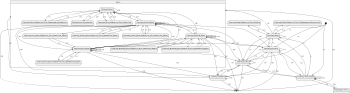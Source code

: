 @startuml
'https://plantuml.com/state-diagram
skinparam style strictuml
hide empty members

scale 350 width
[*] --> Страница_Входа : C0
[*] --> Страница_О_Нас : C1
[*] --> Страница_Контакты : C2
[*] --> Страница_Регистрации : C3

Страница_Входа --> Страница_Входа : C4
Страница_Входа -down-> Страница_О_Нас : C5
Страница_Входа -right-> Страница_Контакты : C6
Страница_Входа -down-> Страница_Регистрации : C7
Страница_Входа -up-> Меню : C8

Страница_О_Нас --> Страница_О_Нас : C9
Страница_О_Нас --> Страница_Входа : C10
Страница_О_Нас --> Страница_Регистрации : C11
Страница_О_Нас --> Страница_Контакты : C12
Страница_О_Нас --> Страница_Профиля : C13

Страница_Контакты --> Страница_О_Нас : C14
Страница_Контакты --> Страница_Входа : C15
Страница_Контакты --> Страница_Регистрации : C16
Страница_Контакты --> Страница_Контакты : C17
Страница_Контакты --> Страница_Профиля : C18

Страница_Регистрации --> Страница_О_Нас : C19
Страница_Регистрации --> Страница_Входа : C20
Страница_Регистрации --> Страница_Регистрации : C21
Страница_Регистрации --> Страница_Контакты : C22
Страница_Регистрации --> Подтвердите_Почту : C23
Подтвердите_Почту --> Страница_Регистрации : C24
Страница_Регистрации --> Страница_Регистрации : C25

Страница_Профиля --> Меню : C26
Страница_Профиля --> Страница_О_Нас : C27
Страница_Профиля --> Страница_Контакты : C28
Страница_Профиля --> Страница_Профиля : C29

state Меню {
    Страница_Меню --> Страница_Меню : C30
    Страница_Меню --> Страница_Меню_Модальное_Окно_Подтверждения_Удаления : C31
    Страница_Меню_Модальное_Окно_Подтверждения_Удаления --> Страница_Меню : C32
    Страница_Меню_Модальное_Окно_Подтверждения_Удаления --> Страница_Меню : C33
    Страница_Меню --> Страница_Меню_Модальное_Окно_Изменения : C34
    Страница_Меню_Модальное_Окно_Изменения --> Страница_Меню : C35
    Страница_Меню_Модальное_Окно_Изменения --> Страница_Меню : C36
    Страница_Меню --> Приглашение_Пользователя : C37
    Приглашение_Пользователя --> Страница_Меню : C38
    Страница_Меню --> Страница_Канбан_Доски : C39

    Страница_Канбан_Доски -down-> Страница_Канбан_Доски_Модальное_Окно_Добавления_Задачи : C44
    Страница_Канбан_Доски_Модальное_Окно_Добавления_Задачи --> Страница_Канбан_Доски : C45
    Страница_Канбан_Доски_Модальное_Окно_Добавления_Задачи --> Страница_Канбан_Доски : C46
    Страница_Канбан_Доски -down-> Страница_Канбан_Доски_Модальное_Окно_Изменения_Задачи : C47
    Страница_Канбан_Доски_Модальное_Окно_Изменения_Задачи --> Страница_Канбан_Доски : C48
    Страница_Канбан_Доски_Модальное_Окно_Изменения_Задачи --> Страница_Канбан_Доски : C49
    Страница_Канбан_Доски -down-> Страница_Канбан_Доски : C50

    Страница_Канбан_Доски --> Страница_Кано_Доски : C51

    Страница_Кано_Доски -down-> Страница_Кано_Доски_Модальное_Окно_Добавления_Задачи : C52
    Страница_Кано_Доски_Модальное_Окно_Добавления_Задачи --> Страница_Кано_Доски : C53
    Страница_Кано_Доски_Модальное_Окно_Добавления_Задачи --> Страница_Кано_Доски : C54
    Страница_Канбан_Доски -down-> Страница_Кано_Доски_Модальное_Окно_Изменения_Задачи : C55
    Страница_Кано_Доски_Модальное_Окно_Изменения_Задачи --> Страница_Кано_Доски : C56
    Страница_Кано_Доски_Модальное_Окно_Изменения_Задачи --> Страница_Кано_Доски : C57
    Страница_Кано_Доски -down-> Страница_Кано_Доски : C58

    Страница_Канбан_Доски --> Страница_MoSCoW_Доски : C59

    Страница_MoSCoW_Доски -down-> Страница_MoSCoW_Доски_Модальное_Окно_Добавления_Задачи : C60
    Страница_MoSCoW_Доски_Модальное_Окно_Добавления_Задачи --> Страница_MoSCoW_Доски : C61
    Страница_MoSCoW_Доски_Модальное_Окно_Добавления_Задачи --> Страница_MoSCoW_Доски : C62
    Страница_MoSCoW_Доски -down-> Страница_MoSCoW_Доски_Модальное_Окно_Изменения_Задачи : C63
    Страница_MoSCoW_Доски_Модальное_Окно_Изменения_Задачи --> Страница_MoSCoW_Доски : C64
    Страница_MoSCoW_Доски_Модальное_Окно_Изменения_Задачи --> Страница_MoSCoW_Доски : C65
    Страница_MoSCoW_Доски -down-> Страница_MoSCoW_Доски : C66

    Страница_Канбан_Доски --> Страница_Канбан_Доски : C67
    Страница_Кано_Доски --> Страница_Кано_Доски : C68
    Страница_MoSCoW_Доски --> Страница_MoSCoW_Доски : C69

    Страница_Канбан_Доски --> Страница_Канбан_Доски : C70

    Страница_Кано_Доски --> Страница_Кано_Доски : C71
    Страница_Кано_Доски --> Страница_Канбан_Доски : C72
    Страница_Кано_Доски --> Страница_MoSCoW_Доски : C73

    Страница_MoSCoW_Доски --> Страница_Канбан_Доски : C74
    Страница_MoSCoW_Доски --> Страница_MoSCoW_Доски : C75
    Страница_MoSCoW_Доски --> Страница_Кано_Доски : C76

    Страница_Канбан_Доски --> Страница_Меню : C77
    Страница_Канбан_Доски --> Страница_Профиля : C78
    Страница_Канбан_Доски --> Страница_Контакты : C79
    Страница_Канбан_Доски --> Страница_О_Нас : C80

    Страница_Кано_Доски --> Страница_Меню : C81
    Страница_Кано_Доски --> Страница_Профиля : C82
    Страница_Кано_Доски --> Страница_Контакты : C83
    Страница_Кано_Доски --> Страница_О_Нас : C84

    Страница_MoSCoW_Доски --> Страница_Меню : C85
    Страница_MoSCoW_Доски --> Страница_Профиля : C86
    Страница_MoSCoW_Доски --> Страница_Контакты : C87
    Страница_MoSCoW_Доски --> Страница_О_Нас : C88
}

Страница_Входа -up-> Страница_Входа_Модальное_Окно_Ошибки : C40
Страница_Входа_Модальное_Окно_Ошибки --> Страница_Входа : C41
Страница_Входа -up-> Страница_Входа_Модальное_Окно_Подтверждения_Выполнения : C42
Страница_Входа_Модальное_Окно_Подтверждения_Выполнения --> Страница_Входа : C43

Страница_Канбан_Доски --> [*] : C89
Страница_Кано_Доски --> [*] : C90
Страница_MoSCoW_Доски --> [*] : C91
Меню --> [*] : C92
Страница_Профиля --> [*] : C93
Страница_Контакты --> [*] : C94
Страница_О_Нас --> [*] : C95

@enduml